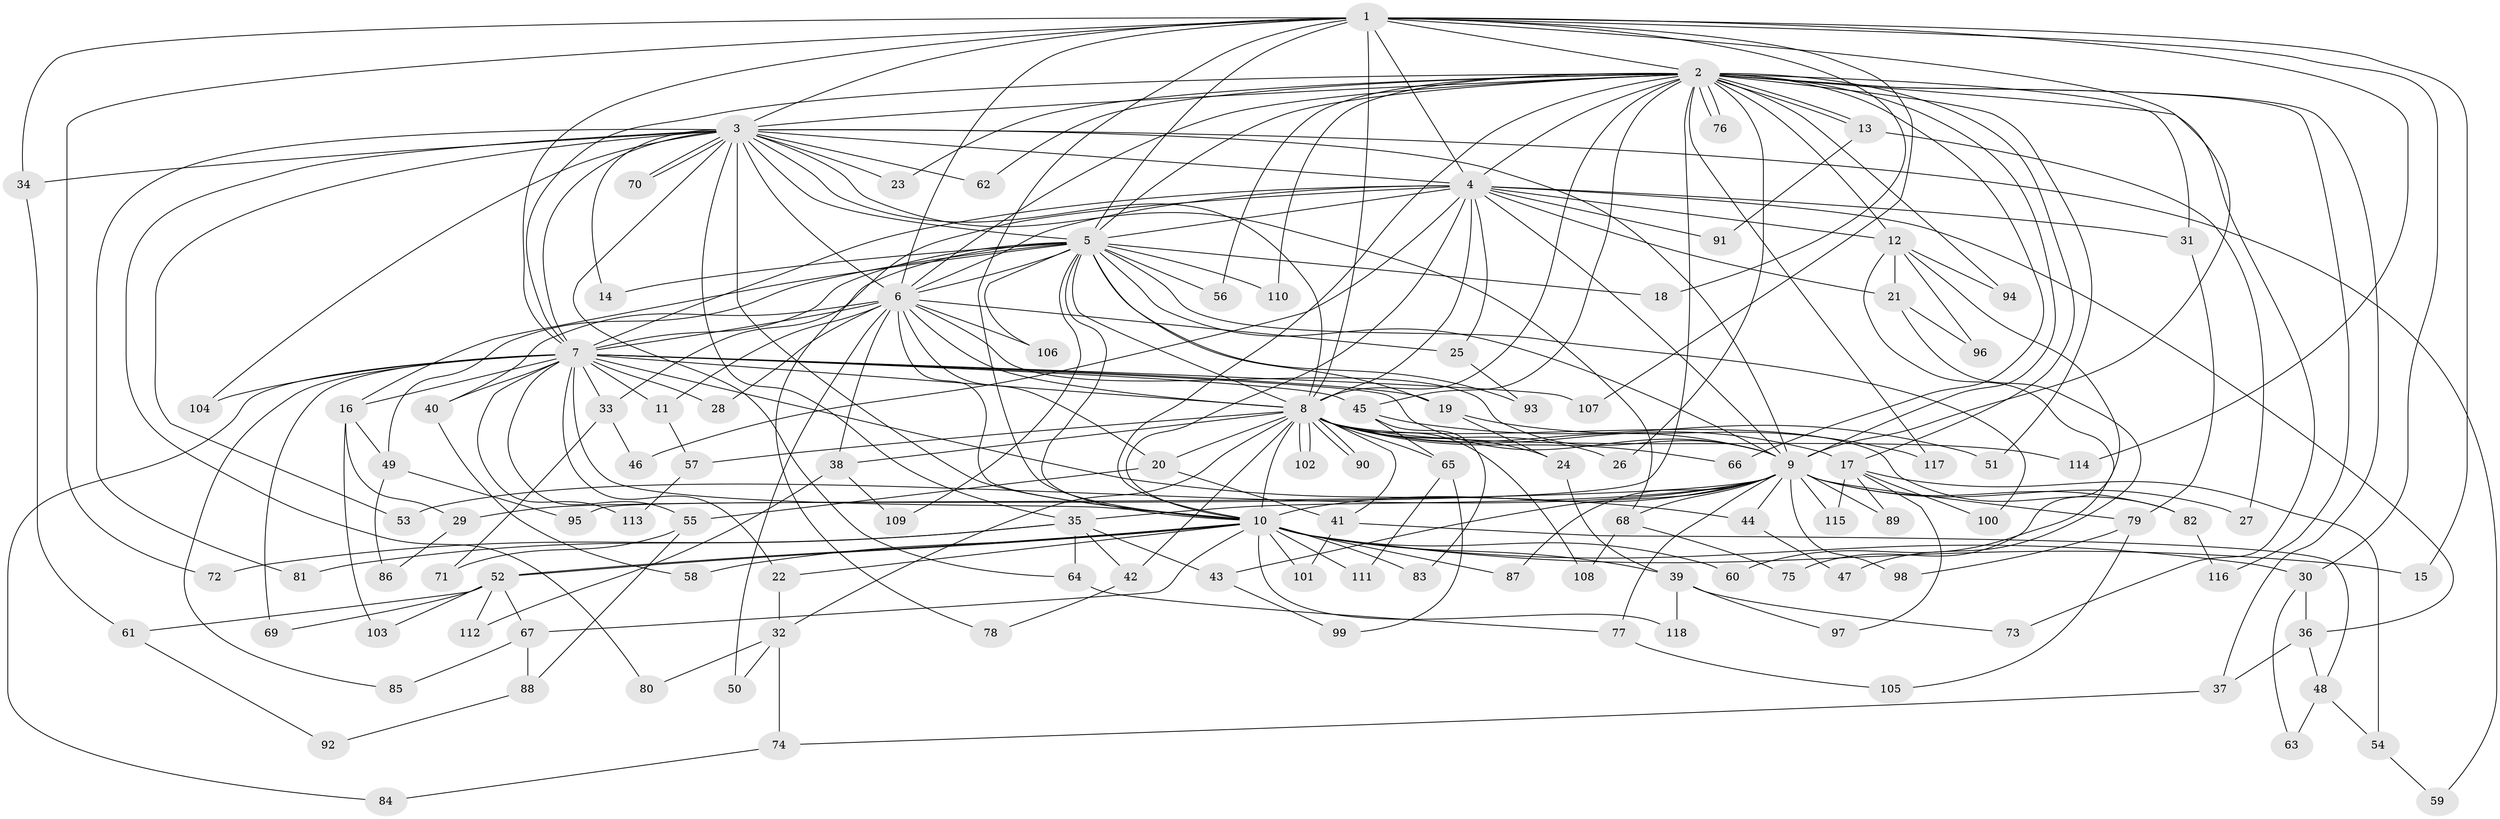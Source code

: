 // Generated by graph-tools (version 1.1) at 2025/01/03/09/25 03:01:13]
// undirected, 118 vertices, 261 edges
graph export_dot {
graph [start="1"]
  node [color=gray90,style=filled];
  1;
  2;
  3;
  4;
  5;
  6;
  7;
  8;
  9;
  10;
  11;
  12;
  13;
  14;
  15;
  16;
  17;
  18;
  19;
  20;
  21;
  22;
  23;
  24;
  25;
  26;
  27;
  28;
  29;
  30;
  31;
  32;
  33;
  34;
  35;
  36;
  37;
  38;
  39;
  40;
  41;
  42;
  43;
  44;
  45;
  46;
  47;
  48;
  49;
  50;
  51;
  52;
  53;
  54;
  55;
  56;
  57;
  58;
  59;
  60;
  61;
  62;
  63;
  64;
  65;
  66;
  67;
  68;
  69;
  70;
  71;
  72;
  73;
  74;
  75;
  76;
  77;
  78;
  79;
  80;
  81;
  82;
  83;
  84;
  85;
  86;
  87;
  88;
  89;
  90;
  91;
  92;
  93;
  94;
  95;
  96;
  97;
  98;
  99;
  100;
  101;
  102;
  103;
  104;
  105;
  106;
  107;
  108;
  109;
  110;
  111;
  112;
  113;
  114;
  115;
  116;
  117;
  118;
  1 -- 2;
  1 -- 3;
  1 -- 4;
  1 -- 5;
  1 -- 6;
  1 -- 7;
  1 -- 8;
  1 -- 9;
  1 -- 10;
  1 -- 15;
  1 -- 18;
  1 -- 30;
  1 -- 34;
  1 -- 72;
  1 -- 107;
  1 -- 114;
  2 -- 3;
  2 -- 4;
  2 -- 5;
  2 -- 6;
  2 -- 7;
  2 -- 8;
  2 -- 9;
  2 -- 10;
  2 -- 12;
  2 -- 13;
  2 -- 13;
  2 -- 17;
  2 -- 23;
  2 -- 26;
  2 -- 31;
  2 -- 37;
  2 -- 45;
  2 -- 51;
  2 -- 56;
  2 -- 62;
  2 -- 66;
  2 -- 73;
  2 -- 76;
  2 -- 76;
  2 -- 94;
  2 -- 95;
  2 -- 110;
  2 -- 116;
  2 -- 117;
  3 -- 4;
  3 -- 5;
  3 -- 6;
  3 -- 7;
  3 -- 8;
  3 -- 9;
  3 -- 10;
  3 -- 14;
  3 -- 23;
  3 -- 34;
  3 -- 35;
  3 -- 53;
  3 -- 59;
  3 -- 62;
  3 -- 64;
  3 -- 68;
  3 -- 70;
  3 -- 70;
  3 -- 80;
  3 -- 81;
  3 -- 104;
  4 -- 5;
  4 -- 6;
  4 -- 7;
  4 -- 8;
  4 -- 9;
  4 -- 10;
  4 -- 12;
  4 -- 21;
  4 -- 25;
  4 -- 31;
  4 -- 36;
  4 -- 46;
  4 -- 78;
  4 -- 91;
  5 -- 6;
  5 -- 7;
  5 -- 8;
  5 -- 9;
  5 -- 10;
  5 -- 14;
  5 -- 16;
  5 -- 18;
  5 -- 19;
  5 -- 33;
  5 -- 49;
  5 -- 56;
  5 -- 93;
  5 -- 100;
  5 -- 106;
  5 -- 109;
  5 -- 110;
  6 -- 7;
  6 -- 8;
  6 -- 9;
  6 -- 10;
  6 -- 11;
  6 -- 20;
  6 -- 25;
  6 -- 28;
  6 -- 38;
  6 -- 40;
  6 -- 50;
  6 -- 106;
  7 -- 8;
  7 -- 9;
  7 -- 10;
  7 -- 11;
  7 -- 16;
  7 -- 19;
  7 -- 22;
  7 -- 28;
  7 -- 33;
  7 -- 40;
  7 -- 44;
  7 -- 45;
  7 -- 55;
  7 -- 69;
  7 -- 84;
  7 -- 85;
  7 -- 104;
  7 -- 107;
  7 -- 113;
  8 -- 9;
  8 -- 10;
  8 -- 17;
  8 -- 20;
  8 -- 24;
  8 -- 26;
  8 -- 32;
  8 -- 38;
  8 -- 41;
  8 -- 42;
  8 -- 57;
  8 -- 65;
  8 -- 66;
  8 -- 82;
  8 -- 90;
  8 -- 90;
  8 -- 102;
  8 -- 102;
  8 -- 108;
  8 -- 114;
  9 -- 10;
  9 -- 27;
  9 -- 29;
  9 -- 35;
  9 -- 43;
  9 -- 44;
  9 -- 53;
  9 -- 68;
  9 -- 77;
  9 -- 79;
  9 -- 82;
  9 -- 87;
  9 -- 89;
  9 -- 98;
  9 -- 115;
  10 -- 15;
  10 -- 22;
  10 -- 30;
  10 -- 39;
  10 -- 52;
  10 -- 52;
  10 -- 58;
  10 -- 60;
  10 -- 67;
  10 -- 83;
  10 -- 87;
  10 -- 101;
  10 -- 111;
  10 -- 118;
  11 -- 57;
  12 -- 21;
  12 -- 60;
  12 -- 75;
  12 -- 94;
  12 -- 96;
  13 -- 27;
  13 -- 91;
  16 -- 29;
  16 -- 49;
  16 -- 103;
  17 -- 54;
  17 -- 89;
  17 -- 97;
  17 -- 100;
  17 -- 115;
  19 -- 24;
  19 -- 117;
  20 -- 41;
  20 -- 55;
  21 -- 47;
  21 -- 96;
  22 -- 32;
  24 -- 39;
  25 -- 93;
  29 -- 86;
  30 -- 36;
  30 -- 63;
  31 -- 79;
  32 -- 50;
  32 -- 74;
  32 -- 80;
  33 -- 46;
  33 -- 71;
  34 -- 61;
  35 -- 42;
  35 -- 43;
  35 -- 64;
  35 -- 72;
  35 -- 81;
  36 -- 37;
  36 -- 48;
  37 -- 74;
  38 -- 109;
  38 -- 112;
  39 -- 73;
  39 -- 97;
  39 -- 118;
  40 -- 58;
  41 -- 48;
  41 -- 101;
  42 -- 78;
  43 -- 99;
  44 -- 47;
  45 -- 51;
  45 -- 65;
  45 -- 83;
  48 -- 54;
  48 -- 63;
  49 -- 86;
  49 -- 95;
  52 -- 61;
  52 -- 67;
  52 -- 69;
  52 -- 103;
  52 -- 112;
  54 -- 59;
  55 -- 71;
  55 -- 88;
  57 -- 113;
  61 -- 92;
  64 -- 77;
  65 -- 99;
  65 -- 111;
  67 -- 85;
  67 -- 88;
  68 -- 75;
  68 -- 108;
  74 -- 84;
  77 -- 105;
  79 -- 98;
  79 -- 105;
  82 -- 116;
  88 -- 92;
}
